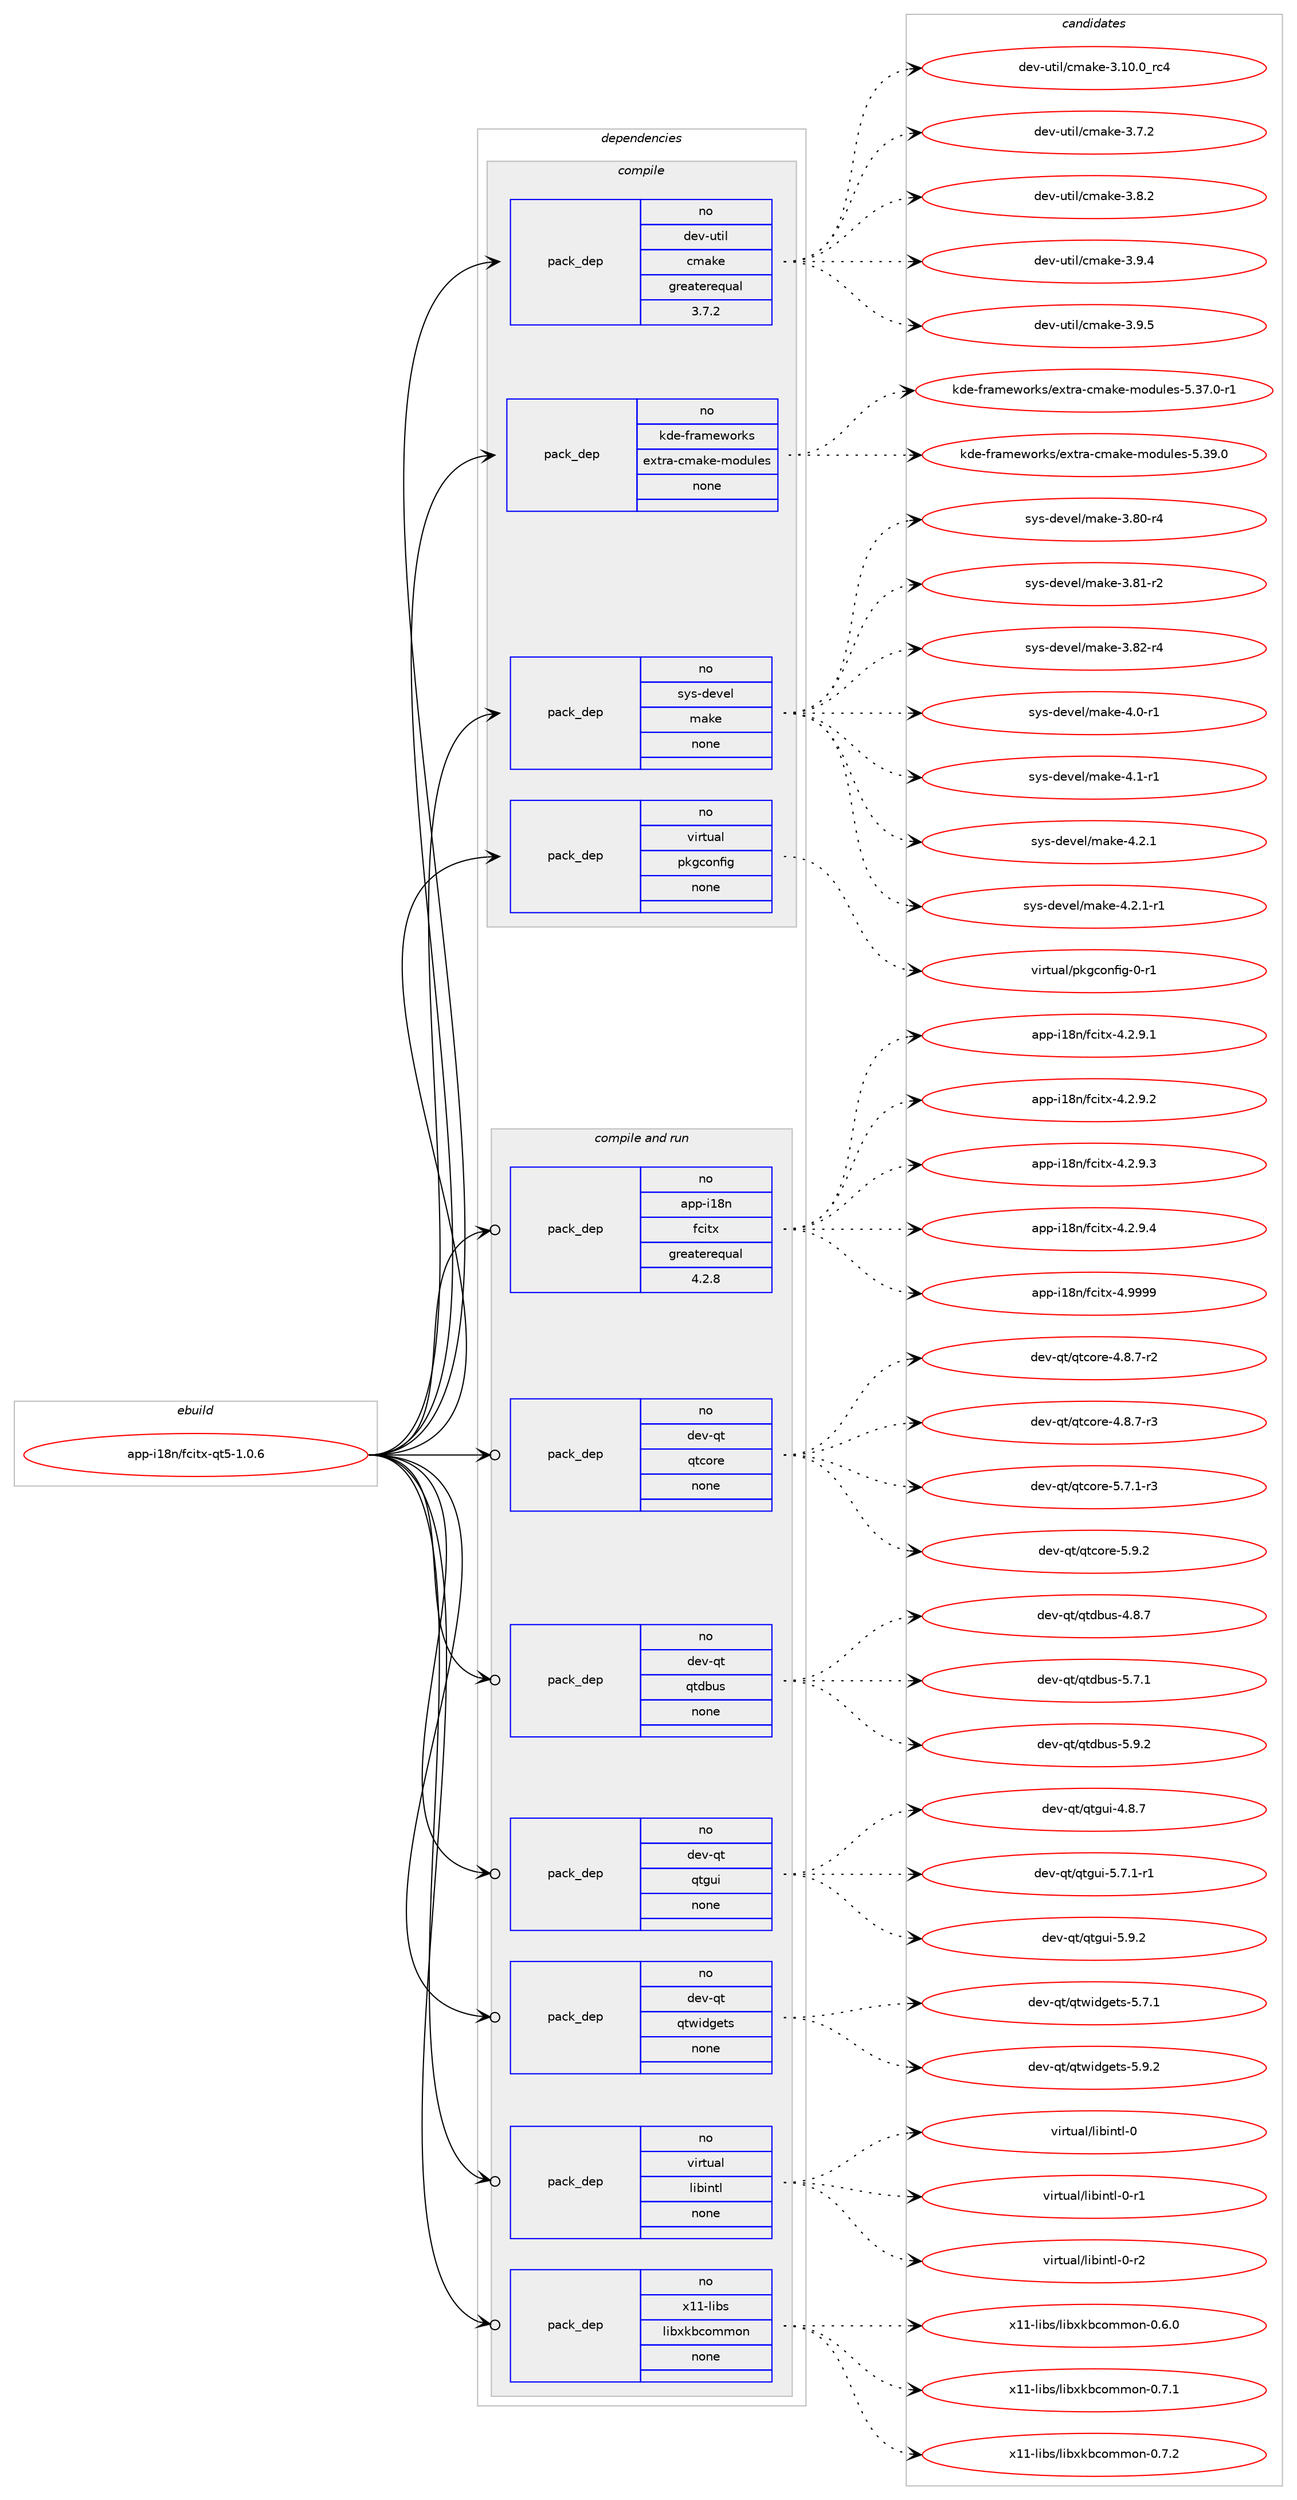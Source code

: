 digraph prolog {

# *************
# Graph options
# *************

newrank=true;
concentrate=true;
compound=true;
graph [rankdir=LR,fontname=Helvetica,fontsize=10,ranksep=1.5];#, ranksep=2.5, nodesep=0.2];
edge  [arrowhead=vee];
node  [fontname=Helvetica,fontsize=10];

# **********
# The ebuild
# **********

subgraph cluster_leftcol {
color=gray;
rank=same;
label=<<i>ebuild</i>>;
id [label="app-i18n/fcitx-qt5-1.0.6", color=red, width=4, href="../app-i18n/fcitx-qt5-1.0.6.svg"];
}

# ****************
# The dependencies
# ****************

subgraph cluster_midcol {
color=gray;
label=<<i>dependencies</i>>;
subgraph cluster_compile {
fillcolor="#eeeeee";
style=filled;
label=<<i>compile</i>>;
subgraph pack29614 {
dependency41959 [label=<<TABLE BORDER="0" CELLBORDER="1" CELLSPACING="0" CELLPADDING="4" WIDTH="220"><TR><TD ROWSPAN="6" CELLPADDING="30">pack_dep</TD></TR><TR><TD WIDTH="110">no</TD></TR><TR><TD>dev-util</TD></TR><TR><TD>cmake</TD></TR><TR><TD>greaterequal</TD></TR><TR><TD>3.7.2</TD></TR></TABLE>>, shape=none, color=blue];
}
id:e -> dependency41959:w [weight=20,style="solid",arrowhead="vee"];
subgraph pack29615 {
dependency41960 [label=<<TABLE BORDER="0" CELLBORDER="1" CELLSPACING="0" CELLPADDING="4" WIDTH="220"><TR><TD ROWSPAN="6" CELLPADDING="30">pack_dep</TD></TR><TR><TD WIDTH="110">no</TD></TR><TR><TD>kde-frameworks</TD></TR><TR><TD>extra-cmake-modules</TD></TR><TR><TD>none</TD></TR><TR><TD></TD></TR></TABLE>>, shape=none, color=blue];
}
id:e -> dependency41960:w [weight=20,style="solid",arrowhead="vee"];
subgraph pack29616 {
dependency41961 [label=<<TABLE BORDER="0" CELLBORDER="1" CELLSPACING="0" CELLPADDING="4" WIDTH="220"><TR><TD ROWSPAN="6" CELLPADDING="30">pack_dep</TD></TR><TR><TD WIDTH="110">no</TD></TR><TR><TD>sys-devel</TD></TR><TR><TD>make</TD></TR><TR><TD>none</TD></TR><TR><TD></TD></TR></TABLE>>, shape=none, color=blue];
}
id:e -> dependency41961:w [weight=20,style="solid",arrowhead="vee"];
subgraph pack29617 {
dependency41962 [label=<<TABLE BORDER="0" CELLBORDER="1" CELLSPACING="0" CELLPADDING="4" WIDTH="220"><TR><TD ROWSPAN="6" CELLPADDING="30">pack_dep</TD></TR><TR><TD WIDTH="110">no</TD></TR><TR><TD>virtual</TD></TR><TR><TD>pkgconfig</TD></TR><TR><TD>none</TD></TR><TR><TD></TD></TR></TABLE>>, shape=none, color=blue];
}
id:e -> dependency41962:w [weight=20,style="solid",arrowhead="vee"];
}
subgraph cluster_compileandrun {
fillcolor="#eeeeee";
style=filled;
label=<<i>compile and run</i>>;
subgraph pack29618 {
dependency41963 [label=<<TABLE BORDER="0" CELLBORDER="1" CELLSPACING="0" CELLPADDING="4" WIDTH="220"><TR><TD ROWSPAN="6" CELLPADDING="30">pack_dep</TD></TR><TR><TD WIDTH="110">no</TD></TR><TR><TD>app-i18n</TD></TR><TR><TD>fcitx</TD></TR><TR><TD>greaterequal</TD></TR><TR><TD>4.2.8</TD></TR></TABLE>>, shape=none, color=blue];
}
id:e -> dependency41963:w [weight=20,style="solid",arrowhead="odotvee"];
subgraph pack29619 {
dependency41964 [label=<<TABLE BORDER="0" CELLBORDER="1" CELLSPACING="0" CELLPADDING="4" WIDTH="220"><TR><TD ROWSPAN="6" CELLPADDING="30">pack_dep</TD></TR><TR><TD WIDTH="110">no</TD></TR><TR><TD>dev-qt</TD></TR><TR><TD>qtcore</TD></TR><TR><TD>none</TD></TR><TR><TD></TD></TR></TABLE>>, shape=none, color=blue];
}
id:e -> dependency41964:w [weight=20,style="solid",arrowhead="odotvee"];
subgraph pack29620 {
dependency41965 [label=<<TABLE BORDER="0" CELLBORDER="1" CELLSPACING="0" CELLPADDING="4" WIDTH="220"><TR><TD ROWSPAN="6" CELLPADDING="30">pack_dep</TD></TR><TR><TD WIDTH="110">no</TD></TR><TR><TD>dev-qt</TD></TR><TR><TD>qtdbus</TD></TR><TR><TD>none</TD></TR><TR><TD></TD></TR></TABLE>>, shape=none, color=blue];
}
id:e -> dependency41965:w [weight=20,style="solid",arrowhead="odotvee"];
subgraph pack29621 {
dependency41966 [label=<<TABLE BORDER="0" CELLBORDER="1" CELLSPACING="0" CELLPADDING="4" WIDTH="220"><TR><TD ROWSPAN="6" CELLPADDING="30">pack_dep</TD></TR><TR><TD WIDTH="110">no</TD></TR><TR><TD>dev-qt</TD></TR><TR><TD>qtgui</TD></TR><TR><TD>none</TD></TR><TR><TD></TD></TR></TABLE>>, shape=none, color=blue];
}
id:e -> dependency41966:w [weight=20,style="solid",arrowhead="odotvee"];
subgraph pack29622 {
dependency41967 [label=<<TABLE BORDER="0" CELLBORDER="1" CELLSPACING="0" CELLPADDING="4" WIDTH="220"><TR><TD ROWSPAN="6" CELLPADDING="30">pack_dep</TD></TR><TR><TD WIDTH="110">no</TD></TR><TR><TD>dev-qt</TD></TR><TR><TD>qtwidgets</TD></TR><TR><TD>none</TD></TR><TR><TD></TD></TR></TABLE>>, shape=none, color=blue];
}
id:e -> dependency41967:w [weight=20,style="solid",arrowhead="odotvee"];
subgraph pack29623 {
dependency41968 [label=<<TABLE BORDER="0" CELLBORDER="1" CELLSPACING="0" CELLPADDING="4" WIDTH="220"><TR><TD ROWSPAN="6" CELLPADDING="30">pack_dep</TD></TR><TR><TD WIDTH="110">no</TD></TR><TR><TD>virtual</TD></TR><TR><TD>libintl</TD></TR><TR><TD>none</TD></TR><TR><TD></TD></TR></TABLE>>, shape=none, color=blue];
}
id:e -> dependency41968:w [weight=20,style="solid",arrowhead="odotvee"];
subgraph pack29624 {
dependency41969 [label=<<TABLE BORDER="0" CELLBORDER="1" CELLSPACING="0" CELLPADDING="4" WIDTH="220"><TR><TD ROWSPAN="6" CELLPADDING="30">pack_dep</TD></TR><TR><TD WIDTH="110">no</TD></TR><TR><TD>x11-libs</TD></TR><TR><TD>libxkbcommon</TD></TR><TR><TD>none</TD></TR><TR><TD></TD></TR></TABLE>>, shape=none, color=blue];
}
id:e -> dependency41969:w [weight=20,style="solid",arrowhead="odotvee"];
}
subgraph cluster_run {
fillcolor="#eeeeee";
style=filled;
label=<<i>run</i>>;
}
}

# **************
# The candidates
# **************

subgraph cluster_choices {
rank=same;
color=gray;
label=<<i>candidates</i>>;

subgraph choice29614 {
color=black;
nodesep=1;
choice1001011184511711610510847991099710710145514649484648951149952 [label="dev-util/cmake-3.10.0_rc4", color=red, width=4,href="../dev-util/cmake-3.10.0_rc4.svg"];
choice10010111845117116105108479910997107101455146554650 [label="dev-util/cmake-3.7.2", color=red, width=4,href="../dev-util/cmake-3.7.2.svg"];
choice10010111845117116105108479910997107101455146564650 [label="dev-util/cmake-3.8.2", color=red, width=4,href="../dev-util/cmake-3.8.2.svg"];
choice10010111845117116105108479910997107101455146574652 [label="dev-util/cmake-3.9.4", color=red, width=4,href="../dev-util/cmake-3.9.4.svg"];
choice10010111845117116105108479910997107101455146574653 [label="dev-util/cmake-3.9.5", color=red, width=4,href="../dev-util/cmake-3.9.5.svg"];
dependency41959:e -> choice1001011184511711610510847991099710710145514649484648951149952:w [style=dotted,weight="100"];
dependency41959:e -> choice10010111845117116105108479910997107101455146554650:w [style=dotted,weight="100"];
dependency41959:e -> choice10010111845117116105108479910997107101455146564650:w [style=dotted,weight="100"];
dependency41959:e -> choice10010111845117116105108479910997107101455146574652:w [style=dotted,weight="100"];
dependency41959:e -> choice10010111845117116105108479910997107101455146574653:w [style=dotted,weight="100"];
}
subgraph choice29615 {
color=black;
nodesep=1;
choice1071001014510211497109101119111114107115471011201161149745991099710710145109111100117108101115455346515546484511449 [label="kde-frameworks/extra-cmake-modules-5.37.0-r1", color=red, width=4,href="../kde-frameworks/extra-cmake-modules-5.37.0-r1.svg"];
choice107100101451021149710910111911111410711547101120116114974599109971071014510911110011710810111545534651574648 [label="kde-frameworks/extra-cmake-modules-5.39.0", color=red, width=4,href="../kde-frameworks/extra-cmake-modules-5.39.0.svg"];
dependency41960:e -> choice1071001014510211497109101119111114107115471011201161149745991099710710145109111100117108101115455346515546484511449:w [style=dotted,weight="100"];
dependency41960:e -> choice107100101451021149710910111911111410711547101120116114974599109971071014510911110011710810111545534651574648:w [style=dotted,weight="100"];
}
subgraph choice29616 {
color=black;
nodesep=1;
choice11512111545100101118101108471099710710145514656484511452 [label="sys-devel/make-3.80-r4", color=red, width=4,href="../sys-devel/make-3.80-r4.svg"];
choice11512111545100101118101108471099710710145514656494511450 [label="sys-devel/make-3.81-r2", color=red, width=4,href="../sys-devel/make-3.81-r2.svg"];
choice11512111545100101118101108471099710710145514656504511452 [label="sys-devel/make-3.82-r4", color=red, width=4,href="../sys-devel/make-3.82-r4.svg"];
choice115121115451001011181011084710997107101455246484511449 [label="sys-devel/make-4.0-r1", color=red, width=4,href="../sys-devel/make-4.0-r1.svg"];
choice115121115451001011181011084710997107101455246494511449 [label="sys-devel/make-4.1-r1", color=red, width=4,href="../sys-devel/make-4.1-r1.svg"];
choice115121115451001011181011084710997107101455246504649 [label="sys-devel/make-4.2.1", color=red, width=4,href="../sys-devel/make-4.2.1.svg"];
choice1151211154510010111810110847109971071014552465046494511449 [label="sys-devel/make-4.2.1-r1", color=red, width=4,href="../sys-devel/make-4.2.1-r1.svg"];
dependency41961:e -> choice11512111545100101118101108471099710710145514656484511452:w [style=dotted,weight="100"];
dependency41961:e -> choice11512111545100101118101108471099710710145514656494511450:w [style=dotted,weight="100"];
dependency41961:e -> choice11512111545100101118101108471099710710145514656504511452:w [style=dotted,weight="100"];
dependency41961:e -> choice115121115451001011181011084710997107101455246484511449:w [style=dotted,weight="100"];
dependency41961:e -> choice115121115451001011181011084710997107101455246494511449:w [style=dotted,weight="100"];
dependency41961:e -> choice115121115451001011181011084710997107101455246504649:w [style=dotted,weight="100"];
dependency41961:e -> choice1151211154510010111810110847109971071014552465046494511449:w [style=dotted,weight="100"];
}
subgraph choice29617 {
color=black;
nodesep=1;
choice11810511411611797108471121071039911111010210510345484511449 [label="virtual/pkgconfig-0-r1", color=red, width=4,href="../virtual/pkgconfig-0-r1.svg"];
dependency41962:e -> choice11810511411611797108471121071039911111010210510345484511449:w [style=dotted,weight="100"];
}
subgraph choice29618 {
color=black;
nodesep=1;
choice9711211245105495611047102991051161204552465046574649 [label="app-i18n/fcitx-4.2.9.1", color=red, width=4,href="../app-i18n/fcitx-4.2.9.1.svg"];
choice9711211245105495611047102991051161204552465046574650 [label="app-i18n/fcitx-4.2.9.2", color=red, width=4,href="../app-i18n/fcitx-4.2.9.2.svg"];
choice9711211245105495611047102991051161204552465046574651 [label="app-i18n/fcitx-4.2.9.3", color=red, width=4,href="../app-i18n/fcitx-4.2.9.3.svg"];
choice9711211245105495611047102991051161204552465046574652 [label="app-i18n/fcitx-4.2.9.4", color=red, width=4,href="../app-i18n/fcitx-4.2.9.4.svg"];
choice97112112451054956110471029910511612045524657575757 [label="app-i18n/fcitx-4.9999", color=red, width=4,href="../app-i18n/fcitx-4.9999.svg"];
dependency41963:e -> choice9711211245105495611047102991051161204552465046574649:w [style=dotted,weight="100"];
dependency41963:e -> choice9711211245105495611047102991051161204552465046574650:w [style=dotted,weight="100"];
dependency41963:e -> choice9711211245105495611047102991051161204552465046574651:w [style=dotted,weight="100"];
dependency41963:e -> choice9711211245105495611047102991051161204552465046574652:w [style=dotted,weight="100"];
dependency41963:e -> choice97112112451054956110471029910511612045524657575757:w [style=dotted,weight="100"];
}
subgraph choice29619 {
color=black;
nodesep=1;
choice1001011184511311647113116991111141014552465646554511450 [label="dev-qt/qtcore-4.8.7-r2", color=red, width=4,href="../dev-qt/qtcore-4.8.7-r2.svg"];
choice1001011184511311647113116991111141014552465646554511451 [label="dev-qt/qtcore-4.8.7-r3", color=red, width=4,href="../dev-qt/qtcore-4.8.7-r3.svg"];
choice1001011184511311647113116991111141014553465546494511451 [label="dev-qt/qtcore-5.7.1-r3", color=red, width=4,href="../dev-qt/qtcore-5.7.1-r3.svg"];
choice100101118451131164711311699111114101455346574650 [label="dev-qt/qtcore-5.9.2", color=red, width=4,href="../dev-qt/qtcore-5.9.2.svg"];
dependency41964:e -> choice1001011184511311647113116991111141014552465646554511450:w [style=dotted,weight="100"];
dependency41964:e -> choice1001011184511311647113116991111141014552465646554511451:w [style=dotted,weight="100"];
dependency41964:e -> choice1001011184511311647113116991111141014553465546494511451:w [style=dotted,weight="100"];
dependency41964:e -> choice100101118451131164711311699111114101455346574650:w [style=dotted,weight="100"];
}
subgraph choice29620 {
color=black;
nodesep=1;
choice100101118451131164711311610098117115455246564655 [label="dev-qt/qtdbus-4.8.7", color=red, width=4,href="../dev-qt/qtdbus-4.8.7.svg"];
choice100101118451131164711311610098117115455346554649 [label="dev-qt/qtdbus-5.7.1", color=red, width=4,href="../dev-qt/qtdbus-5.7.1.svg"];
choice100101118451131164711311610098117115455346574650 [label="dev-qt/qtdbus-5.9.2", color=red, width=4,href="../dev-qt/qtdbus-5.9.2.svg"];
dependency41965:e -> choice100101118451131164711311610098117115455246564655:w [style=dotted,weight="100"];
dependency41965:e -> choice100101118451131164711311610098117115455346554649:w [style=dotted,weight="100"];
dependency41965:e -> choice100101118451131164711311610098117115455346574650:w [style=dotted,weight="100"];
}
subgraph choice29621 {
color=black;
nodesep=1;
choice1001011184511311647113116103117105455246564655 [label="dev-qt/qtgui-4.8.7", color=red, width=4,href="../dev-qt/qtgui-4.8.7.svg"];
choice10010111845113116471131161031171054553465546494511449 [label="dev-qt/qtgui-5.7.1-r1", color=red, width=4,href="../dev-qt/qtgui-5.7.1-r1.svg"];
choice1001011184511311647113116103117105455346574650 [label="dev-qt/qtgui-5.9.2", color=red, width=4,href="../dev-qt/qtgui-5.9.2.svg"];
dependency41966:e -> choice1001011184511311647113116103117105455246564655:w [style=dotted,weight="100"];
dependency41966:e -> choice10010111845113116471131161031171054553465546494511449:w [style=dotted,weight="100"];
dependency41966:e -> choice1001011184511311647113116103117105455346574650:w [style=dotted,weight="100"];
}
subgraph choice29622 {
color=black;
nodesep=1;
choice1001011184511311647113116119105100103101116115455346554649 [label="dev-qt/qtwidgets-5.7.1", color=red, width=4,href="../dev-qt/qtwidgets-5.7.1.svg"];
choice1001011184511311647113116119105100103101116115455346574650 [label="dev-qt/qtwidgets-5.9.2", color=red, width=4,href="../dev-qt/qtwidgets-5.9.2.svg"];
dependency41967:e -> choice1001011184511311647113116119105100103101116115455346554649:w [style=dotted,weight="100"];
dependency41967:e -> choice1001011184511311647113116119105100103101116115455346574650:w [style=dotted,weight="100"];
}
subgraph choice29623 {
color=black;
nodesep=1;
choice1181051141161179710847108105981051101161084548 [label="virtual/libintl-0", color=red, width=4,href="../virtual/libintl-0.svg"];
choice11810511411611797108471081059810511011610845484511449 [label="virtual/libintl-0-r1", color=red, width=4,href="../virtual/libintl-0-r1.svg"];
choice11810511411611797108471081059810511011610845484511450 [label="virtual/libintl-0-r2", color=red, width=4,href="../virtual/libintl-0-r2.svg"];
dependency41968:e -> choice1181051141161179710847108105981051101161084548:w [style=dotted,weight="100"];
dependency41968:e -> choice11810511411611797108471081059810511011610845484511449:w [style=dotted,weight="100"];
dependency41968:e -> choice11810511411611797108471081059810511011610845484511450:w [style=dotted,weight="100"];
}
subgraph choice29624 {
color=black;
nodesep=1;
choice1204949451081059811547108105981201079899111109109111110454846544648 [label="x11-libs/libxkbcommon-0.6.0", color=red, width=4,href="../x11-libs/libxkbcommon-0.6.0.svg"];
choice1204949451081059811547108105981201079899111109109111110454846554649 [label="x11-libs/libxkbcommon-0.7.1", color=red, width=4,href="../x11-libs/libxkbcommon-0.7.1.svg"];
choice1204949451081059811547108105981201079899111109109111110454846554650 [label="x11-libs/libxkbcommon-0.7.2", color=red, width=4,href="../x11-libs/libxkbcommon-0.7.2.svg"];
dependency41969:e -> choice1204949451081059811547108105981201079899111109109111110454846544648:w [style=dotted,weight="100"];
dependency41969:e -> choice1204949451081059811547108105981201079899111109109111110454846554649:w [style=dotted,weight="100"];
dependency41969:e -> choice1204949451081059811547108105981201079899111109109111110454846554650:w [style=dotted,weight="100"];
}
}

}
